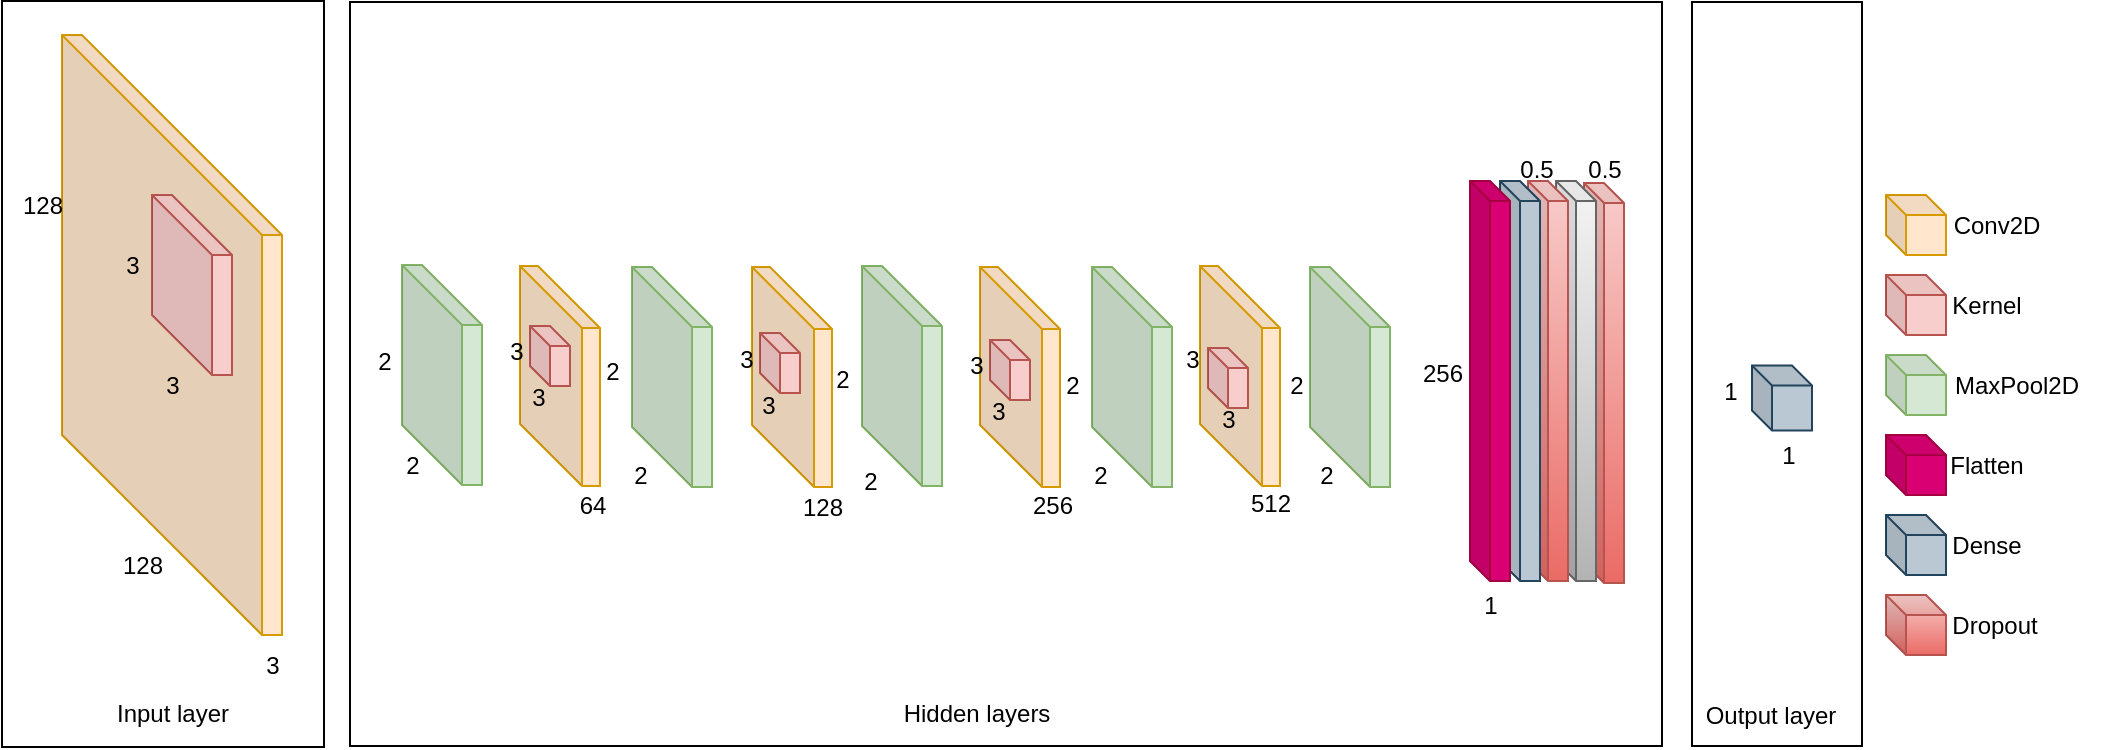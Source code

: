 <mxfile version="24.7.5">
  <diagram name="Page-1" id="CrsVlyNlqynqQEds2Bug">
    <mxGraphModel dx="309" dy="228" grid="1" gridSize="10" guides="1" tooltips="1" connect="1" arrows="1" fold="1" page="1" pageScale="1" pageWidth="850" pageHeight="1100" math="0" shadow="0">
      <root>
        <mxCell id="0" />
        <mxCell id="1" parent="0" />
        <mxCell id="4zbxxaEPVUc9FG5ekIjv-1" value="" style="rounded=0;whiteSpace=wrap;html=1;fillColor=default;" vertex="1" parent="1">
          <mxGeometry x="224" y="58" width="656" height="372" as="geometry" />
        </mxCell>
        <mxCell id="4zbxxaEPVUc9FG5ekIjv-2" value="" style="rounded=0;whiteSpace=wrap;html=1;" vertex="1" parent="1">
          <mxGeometry x="895" y="58" width="85" height="372" as="geometry" />
        </mxCell>
        <mxCell id="4zbxxaEPVUc9FG5ekIjv-3" value="" style="rounded=0;whiteSpace=wrap;html=1;" vertex="1" parent="1">
          <mxGeometry x="50" y="57.5" width="161" height="373" as="geometry" />
        </mxCell>
        <mxCell id="4zbxxaEPVUc9FG5ekIjv-5" value="" style="shape=cube;whiteSpace=wrap;html=1;boundedLbl=1;backgroundOutline=1;darkOpacity=0.05;darkOpacity2=0.1;size=31;fillColor=#ffe6cc;strokeColor=#d79b00;" vertex="1" parent="1">
          <mxGeometry x="309" y="190" width="40" height="110" as="geometry" />
        </mxCell>
        <mxCell id="4zbxxaEPVUc9FG5ekIjv-6" value="" style="shape=cube;whiteSpace=wrap;html=1;boundedLbl=1;backgroundOutline=1;darkOpacity=0.05;darkOpacity2=0.1;size=100;fillColor=#ffe6cc;strokeColor=#d79b00;" vertex="1" parent="1">
          <mxGeometry x="80" y="74.5" width="110" height="300" as="geometry" />
        </mxCell>
        <mxCell id="4zbxxaEPVUc9FG5ekIjv-7" value="128" style="text;html=1;align=center;verticalAlign=middle;resizable=0;points=[];autosize=1;strokeColor=none;fillColor=none;" vertex="1" parent="1">
          <mxGeometry x="50" y="144.5" width="40" height="30" as="geometry" />
        </mxCell>
        <mxCell id="4zbxxaEPVUc9FG5ekIjv-8" value="128" style="text;html=1;align=center;verticalAlign=middle;resizable=0;points=[];autosize=1;strokeColor=none;fillColor=none;" vertex="1" parent="1">
          <mxGeometry x="100" y="324.5" width="40" height="30" as="geometry" />
        </mxCell>
        <mxCell id="4zbxxaEPVUc9FG5ekIjv-9" value="3" style="text;html=1;align=center;verticalAlign=middle;resizable=0;points=[];autosize=1;strokeColor=none;fillColor=none;" vertex="1" parent="1">
          <mxGeometry x="170" y="374.5" width="30" height="30" as="geometry" />
        </mxCell>
        <mxCell id="4zbxxaEPVUc9FG5ekIjv-10" value="" style="shape=cube;whiteSpace=wrap;html=1;boundedLbl=1;backgroundOutline=1;darkOpacity=0.05;darkOpacity2=0.1;fillColor=#f8cecc;strokeColor=#b85450;size=30;" vertex="1" parent="1">
          <mxGeometry x="125" y="154.5" width="40" height="90" as="geometry" />
        </mxCell>
        <mxCell id="4zbxxaEPVUc9FG5ekIjv-11" value="3" style="text;html=1;align=center;verticalAlign=middle;resizable=0;points=[];autosize=1;strokeColor=none;fillColor=none;" vertex="1" parent="1">
          <mxGeometry x="120" y="234.5" width="30" height="30" as="geometry" />
        </mxCell>
        <mxCell id="4zbxxaEPVUc9FG5ekIjv-12" value="3" style="text;html=1;align=center;verticalAlign=middle;resizable=0;points=[];autosize=1;strokeColor=none;fillColor=none;" vertex="1" parent="1">
          <mxGeometry x="100" y="174.5" width="30" height="30" as="geometry" />
        </mxCell>
        <mxCell id="4zbxxaEPVUc9FG5ekIjv-13" value="" style="shape=cube;whiteSpace=wrap;html=1;boundedLbl=1;backgroundOutline=1;darkOpacity=0.05;darkOpacity2=0.1;fillColor=#d5e8d4;strokeColor=#82b366;size=30;" vertex="1" parent="1">
          <mxGeometry x="250" y="189.5" width="40" height="110" as="geometry" />
        </mxCell>
        <mxCell id="4zbxxaEPVUc9FG5ekIjv-14" value="2" style="text;html=1;align=center;verticalAlign=middle;resizable=0;points=[];autosize=1;strokeColor=none;fillColor=none;" vertex="1" parent="1">
          <mxGeometry x="226" y="223" width="30" height="30" as="geometry" />
        </mxCell>
        <mxCell id="4zbxxaEPVUc9FG5ekIjv-15" value="2" style="text;html=1;align=center;verticalAlign=middle;resizable=0;points=[];autosize=1;strokeColor=none;fillColor=none;" vertex="1" parent="1">
          <mxGeometry x="240" y="274.5" width="30" height="30" as="geometry" />
        </mxCell>
        <mxCell id="4zbxxaEPVUc9FG5ekIjv-16" value="3" style="text;html=1;align=center;verticalAlign=middle;resizable=0;points=[];autosize=1;strokeColor=none;fillColor=none;" vertex="1" parent="1">
          <mxGeometry x="303" y="241" width="30" height="30" as="geometry" />
        </mxCell>
        <mxCell id="4zbxxaEPVUc9FG5ekIjv-17" value="3" style="text;html=1;align=center;verticalAlign=middle;resizable=0;points=[];autosize=1;strokeColor=none;fillColor=none;" vertex="1" parent="1">
          <mxGeometry x="292" y="218" width="30" height="30" as="geometry" />
        </mxCell>
        <mxCell id="4zbxxaEPVUc9FG5ekIjv-18" value="64" style="text;html=1;align=center;verticalAlign=middle;resizable=0;points=[];autosize=1;strokeColor=none;fillColor=none;" vertex="1" parent="1">
          <mxGeometry x="325" y="294.5" width="40" height="30" as="geometry" />
        </mxCell>
        <mxCell id="4zbxxaEPVUc9FG5ekIjv-19" value="" style="shape=cube;whiteSpace=wrap;html=1;boundedLbl=1;backgroundOutline=1;darkOpacity=0.05;darkOpacity2=0.1;fillColor=#f8cecc;strokeColor=#b85450;size=10;" vertex="1" parent="1">
          <mxGeometry x="314" y="220" width="20" height="30" as="geometry" />
        </mxCell>
        <mxCell id="4zbxxaEPVUc9FG5ekIjv-25" value="Conv2D" style="text;html=1;align=center;verticalAlign=middle;resizable=0;points=[];autosize=1;strokeColor=none;fillColor=none;" vertex="1" parent="1">
          <mxGeometry x="1012" y="154.5" width="70" height="30" as="geometry" />
        </mxCell>
        <mxCell id="4zbxxaEPVUc9FG5ekIjv-26" value="" style="shape=cube;whiteSpace=wrap;html=1;boundedLbl=1;backgroundOutline=1;darkOpacity=0.05;darkOpacity2=0.1;size=10;fillColor=#ffe6cc;strokeColor=#d79b00;" vertex="1" parent="1">
          <mxGeometry x="992" y="154.5" width="30" height="30" as="geometry" />
        </mxCell>
        <mxCell id="4zbxxaEPVUc9FG5ekIjv-27" value="Kernel" style="text;html=1;align=center;verticalAlign=middle;resizable=0;points=[];autosize=1;strokeColor=none;fillColor=none;" vertex="1" parent="1">
          <mxGeometry x="1012" y="194.5" width="60" height="30" as="geometry" />
        </mxCell>
        <mxCell id="4zbxxaEPVUc9FG5ekIjv-28" value="" style="shape=cube;whiteSpace=wrap;html=1;boundedLbl=1;backgroundOutline=1;darkOpacity=0.05;darkOpacity2=0.1;size=10;fillColor=#f8cecc;strokeColor=#b85450;" vertex="1" parent="1">
          <mxGeometry x="992" y="194.5" width="30" height="30" as="geometry" />
        </mxCell>
        <mxCell id="4zbxxaEPVUc9FG5ekIjv-29" value="MaxPool2D" style="text;html=1;align=center;verticalAlign=middle;resizable=0;points=[];autosize=1;strokeColor=none;fillColor=none;" vertex="1" parent="1">
          <mxGeometry x="1012" y="234.5" width="90" height="30" as="geometry" />
        </mxCell>
        <mxCell id="4zbxxaEPVUc9FG5ekIjv-30" value="" style="shape=cube;whiteSpace=wrap;html=1;boundedLbl=1;backgroundOutline=1;darkOpacity=0.05;darkOpacity2=0.1;size=10;fillColor=#d5e8d4;strokeColor=#82b366;" vertex="1" parent="1">
          <mxGeometry x="992" y="234.5" width="30" height="30" as="geometry" />
        </mxCell>
        <mxCell id="4zbxxaEPVUc9FG5ekIjv-31" value="Flatten" style="text;html=1;align=center;verticalAlign=middle;resizable=0;points=[];autosize=1;strokeColor=none;fillColor=none;" vertex="1" parent="1">
          <mxGeometry x="1012" y="274.5" width="60" height="30" as="geometry" />
        </mxCell>
        <mxCell id="4zbxxaEPVUc9FG5ekIjv-32" value="" style="shape=cube;whiteSpace=wrap;html=1;boundedLbl=1;backgroundOutline=1;darkOpacity=0.05;darkOpacity2=0.1;size=10;fillColor=#d80073;fontColor=#ffffff;strokeColor=#A50040;" vertex="1" parent="1">
          <mxGeometry x="992" y="274.5" width="30" height="30" as="geometry" />
        </mxCell>
        <mxCell id="4zbxxaEPVUc9FG5ekIjv-33" value="Dense" style="text;html=1;align=center;verticalAlign=middle;resizable=0;points=[];autosize=1;strokeColor=none;fillColor=none;" vertex="1" parent="1">
          <mxGeometry x="1012" y="314.5" width="60" height="30" as="geometry" />
        </mxCell>
        <mxCell id="4zbxxaEPVUc9FG5ekIjv-34" value="" style="shape=cube;whiteSpace=wrap;html=1;boundedLbl=1;backgroundOutline=1;darkOpacity=0.05;darkOpacity2=0.1;size=10;fillColor=#bac8d3;strokeColor=#23445d;" vertex="1" parent="1">
          <mxGeometry x="992" y="314.5" width="30" height="30" as="geometry" />
        </mxCell>
        <mxCell id="4zbxxaEPVUc9FG5ekIjv-38" value="" style="shape=cube;whiteSpace=wrap;html=1;boundedLbl=1;backgroundOutline=1;darkOpacity=0.05;darkOpacity2=0.1;size=10;fillColor=#bac8d3;strokeColor=#23445d;" vertex="1" parent="1">
          <mxGeometry x="925" y="239.75" width="30" height="32.5" as="geometry" />
        </mxCell>
        <mxCell id="4zbxxaEPVUc9FG5ekIjv-39" value="1" style="text;html=1;align=center;verticalAlign=middle;resizable=0;points=[];autosize=1;strokeColor=none;fillColor=none;" vertex="1" parent="1">
          <mxGeometry x="928" y="269.5" width="30" height="30" as="geometry" />
        </mxCell>
        <mxCell id="4zbxxaEPVUc9FG5ekIjv-40" value="1" style="text;html=1;align=center;verticalAlign=middle;resizable=0;points=[];autosize=1;strokeColor=none;fillColor=none;" vertex="1" parent="1">
          <mxGeometry x="899" y="238" width="30" height="30" as="geometry" />
        </mxCell>
        <mxCell id="4zbxxaEPVUc9FG5ekIjv-43" value="Input layer" style="text;html=1;align=center;verticalAlign=middle;resizable=0;points=[];autosize=1;strokeColor=none;fillColor=none;" vertex="1" parent="1">
          <mxGeometry x="98" y="400.5" width="74" height="26" as="geometry" />
        </mxCell>
        <mxCell id="4zbxxaEPVUc9FG5ekIjv-44" value="Hidden layers" style="text;html=1;align=center;verticalAlign=middle;resizable=0;points=[];autosize=1;strokeColor=none;fillColor=none;" vertex="1" parent="1">
          <mxGeometry x="491.5" y="400.5" width="91" height="26" as="geometry" />
        </mxCell>
        <mxCell id="4zbxxaEPVUc9FG5ekIjv-45" value="Output layer" style="text;html=1;align=center;verticalAlign=middle;resizable=0;points=[];autosize=1;strokeColor=none;fillColor=none;" vertex="1" parent="1">
          <mxGeometry x="892" y="402" width="83" height="26" as="geometry" />
        </mxCell>
        <mxCell id="4zbxxaEPVUc9FG5ekIjv-51" value="2" style="text;html=1;align=center;verticalAlign=middle;resizable=0;points=[];autosize=1;strokeColor=none;fillColor=none;" vertex="1" parent="1">
          <mxGeometry x="340" y="228" width="30" height="30" as="geometry" />
        </mxCell>
        <mxCell id="4zbxxaEPVUc9FG5ekIjv-52" value="2" style="text;html=1;align=center;verticalAlign=middle;resizable=0;points=[];autosize=1;strokeColor=none;fillColor=none;" vertex="1" parent="1">
          <mxGeometry x="354" y="279.5" width="30" height="30" as="geometry" />
        </mxCell>
        <mxCell id="4zbxxaEPVUc9FG5ekIjv-53" value="" style="shape=cube;whiteSpace=wrap;html=1;boundedLbl=1;backgroundOutline=1;darkOpacity=0.05;darkOpacity2=0.1;size=31;fillColor=#ffe6cc;strokeColor=#d79b00;" vertex="1" parent="1">
          <mxGeometry x="425" y="190.5" width="40" height="110" as="geometry" />
        </mxCell>
        <mxCell id="4zbxxaEPVUc9FG5ekIjv-54" value="3" style="text;html=1;align=center;verticalAlign=middle;resizable=0;points=[];autosize=1;strokeColor=none;fillColor=none;" vertex="1" parent="1">
          <mxGeometry x="418" y="244.5" width="30" height="30" as="geometry" />
        </mxCell>
        <mxCell id="4zbxxaEPVUc9FG5ekIjv-55" value="3" style="text;html=1;align=center;verticalAlign=middle;resizable=0;points=[];autosize=1;strokeColor=none;fillColor=none;" vertex="1" parent="1">
          <mxGeometry x="407" y="221.5" width="30" height="30" as="geometry" />
        </mxCell>
        <mxCell id="4zbxxaEPVUc9FG5ekIjv-56" value="128" style="text;html=1;align=center;verticalAlign=middle;resizable=0;points=[];autosize=1;strokeColor=none;fillColor=none;" vertex="1" parent="1">
          <mxGeometry x="440" y="296" width="40" height="30" as="geometry" />
        </mxCell>
        <mxCell id="4zbxxaEPVUc9FG5ekIjv-57" value="" style="shape=cube;whiteSpace=wrap;html=1;boundedLbl=1;backgroundOutline=1;darkOpacity=0.05;darkOpacity2=0.1;fillColor=#f8cecc;strokeColor=#b85450;size=10;" vertex="1" parent="1">
          <mxGeometry x="429" y="223.5" width="20" height="30" as="geometry" />
        </mxCell>
        <mxCell id="4zbxxaEPVUc9FG5ekIjv-59" value="2" style="text;html=1;align=center;verticalAlign=middle;resizable=0;points=[];autosize=1;strokeColor=none;fillColor=none;" vertex="1" parent="1">
          <mxGeometry x="455" y="231.5" width="30" height="30" as="geometry" />
        </mxCell>
        <mxCell id="4zbxxaEPVUc9FG5ekIjv-60" value="2" style="text;html=1;align=center;verticalAlign=middle;resizable=0;points=[];autosize=1;strokeColor=none;fillColor=none;" vertex="1" parent="1">
          <mxGeometry x="469" y="283" width="30" height="30" as="geometry" />
        </mxCell>
        <mxCell id="4zbxxaEPVUc9FG5ekIjv-61" value="" style="shape=cube;whiteSpace=wrap;html=1;boundedLbl=1;backgroundOutline=1;darkOpacity=0.05;darkOpacity2=0.1;size=31;fillColor=#ffe6cc;strokeColor=#d79b00;" vertex="1" parent="1">
          <mxGeometry x="539" y="190.5" width="40" height="110" as="geometry" />
        </mxCell>
        <mxCell id="4zbxxaEPVUc9FG5ekIjv-62" value="3" style="text;html=1;align=center;verticalAlign=middle;resizable=0;points=[];autosize=1;strokeColor=none;fillColor=none;" vertex="1" parent="1">
          <mxGeometry x="533" y="248" width="30" height="30" as="geometry" />
        </mxCell>
        <mxCell id="4zbxxaEPVUc9FG5ekIjv-63" value="3" style="text;html=1;align=center;verticalAlign=middle;resizable=0;points=[];autosize=1;strokeColor=none;fillColor=none;" vertex="1" parent="1">
          <mxGeometry x="522" y="225" width="30" height="30" as="geometry" />
        </mxCell>
        <mxCell id="4zbxxaEPVUc9FG5ekIjv-64" value="256" style="text;html=1;align=center;verticalAlign=middle;resizable=0;points=[];autosize=1;strokeColor=none;fillColor=none;" vertex="1" parent="1">
          <mxGeometry x="555" y="294.5" width="40" height="30" as="geometry" />
        </mxCell>
        <mxCell id="4zbxxaEPVUc9FG5ekIjv-65" value="" style="shape=cube;whiteSpace=wrap;html=1;boundedLbl=1;backgroundOutline=1;darkOpacity=0.05;darkOpacity2=0.1;fillColor=#f8cecc;strokeColor=#b85450;size=10;" vertex="1" parent="1">
          <mxGeometry x="544" y="227" width="20" height="30" as="geometry" />
        </mxCell>
        <mxCell id="4zbxxaEPVUc9FG5ekIjv-67" value="2" style="text;html=1;align=center;verticalAlign=middle;resizable=0;points=[];autosize=1;strokeColor=none;fillColor=none;" vertex="1" parent="1">
          <mxGeometry x="570" y="235" width="30" height="30" as="geometry" />
        </mxCell>
        <mxCell id="4zbxxaEPVUc9FG5ekIjv-68" value="2" style="text;html=1;align=center;verticalAlign=middle;resizable=0;points=[];autosize=1;strokeColor=none;fillColor=none;" vertex="1" parent="1">
          <mxGeometry x="584" y="279.5" width="30" height="30" as="geometry" />
        </mxCell>
        <mxCell id="4zbxxaEPVUc9FG5ekIjv-77" value="" style="shape=cube;whiteSpace=wrap;html=1;boundedLbl=1;backgroundOutline=1;darkOpacity=0.05;darkOpacity2=0.1;size=31;fillColor=#ffe6cc;strokeColor=#d79b00;" vertex="1" parent="1">
          <mxGeometry x="649" y="190" width="40" height="110" as="geometry" />
        </mxCell>
        <mxCell id="4zbxxaEPVUc9FG5ekIjv-78" value="3" style="text;html=1;align=center;verticalAlign=middle;resizable=0;points=[];autosize=1;strokeColor=none;fillColor=none;" vertex="1" parent="1">
          <mxGeometry x="648" y="251.5" width="30" height="30" as="geometry" />
        </mxCell>
        <mxCell id="4zbxxaEPVUc9FG5ekIjv-79" value="3" style="text;html=1;align=center;verticalAlign=middle;resizable=0;points=[];autosize=1;strokeColor=none;fillColor=none;" vertex="1" parent="1">
          <mxGeometry x="630" y="221.5" width="30" height="30" as="geometry" />
        </mxCell>
        <mxCell id="4zbxxaEPVUc9FG5ekIjv-80" value="512" style="text;html=1;align=center;verticalAlign=middle;resizable=0;points=[];autosize=1;strokeColor=none;fillColor=none;" vertex="1" parent="1">
          <mxGeometry x="664" y="294" width="40" height="30" as="geometry" />
        </mxCell>
        <mxCell id="4zbxxaEPVUc9FG5ekIjv-81" value="" style="shape=cube;whiteSpace=wrap;html=1;boundedLbl=1;backgroundOutline=1;darkOpacity=0.05;darkOpacity2=0.1;fillColor=#f8cecc;strokeColor=#b85450;size=10;" vertex="1" parent="1">
          <mxGeometry x="653" y="231" width="20" height="30" as="geometry" />
        </mxCell>
        <mxCell id="4zbxxaEPVUc9FG5ekIjv-83" value="2" style="text;html=1;align=center;verticalAlign=middle;resizable=0;points=[];autosize=1;strokeColor=none;fillColor=none;" vertex="1" parent="1">
          <mxGeometry x="682" y="235" width="30" height="30" as="geometry" />
        </mxCell>
        <mxCell id="4zbxxaEPVUc9FG5ekIjv-84" value="2" style="text;html=1;align=center;verticalAlign=middle;resizable=0;points=[];autosize=1;strokeColor=none;fillColor=none;" vertex="1" parent="1">
          <mxGeometry x="697" y="280" width="30" height="30" as="geometry" />
        </mxCell>
        <mxCell id="4zbxxaEPVUc9FG5ekIjv-100" value="256" style="text;html=1;align=center;verticalAlign=middle;resizable=0;points=[];autosize=1;strokeColor=none;fillColor=none;" vertex="1" parent="1">
          <mxGeometry x="750" y="229" width="40" height="30" as="geometry" />
        </mxCell>
        <mxCell id="4zbxxaEPVUc9FG5ekIjv-105" value="" style="shape=cube;whiteSpace=wrap;html=1;boundedLbl=1;backgroundOutline=1;darkOpacity=0.05;darkOpacity2=0.1;fillColor=#d5e8d4;strokeColor=#82b366;size=30;" vertex="1" parent="1">
          <mxGeometry x="365" y="190.5" width="40" height="110" as="geometry" />
        </mxCell>
        <mxCell id="4zbxxaEPVUc9FG5ekIjv-106" value="" style="shape=cube;whiteSpace=wrap;html=1;boundedLbl=1;backgroundOutline=1;darkOpacity=0.05;darkOpacity2=0.1;fillColor=#d5e8d4;strokeColor=#82b366;size=30;" vertex="1" parent="1">
          <mxGeometry x="480" y="190" width="40" height="110" as="geometry" />
        </mxCell>
        <mxCell id="4zbxxaEPVUc9FG5ekIjv-108" value="" style="shape=cube;whiteSpace=wrap;html=1;boundedLbl=1;backgroundOutline=1;darkOpacity=0.05;darkOpacity2=0.1;fillColor=#d5e8d4;strokeColor=#82b366;size=30;" vertex="1" parent="1">
          <mxGeometry x="595" y="190.5" width="40" height="110" as="geometry" />
        </mxCell>
        <mxCell id="4zbxxaEPVUc9FG5ekIjv-109" value="" style="shape=cube;whiteSpace=wrap;html=1;boundedLbl=1;backgroundOutline=1;darkOpacity=0.05;darkOpacity2=0.1;fillColor=#d5e8d4;strokeColor=#82b366;size=30;" vertex="1" parent="1">
          <mxGeometry x="704" y="190.5" width="40" height="110" as="geometry" />
        </mxCell>
        <mxCell id="4zbxxaEPVUc9FG5ekIjv-110" value="Dropout" style="text;html=1;align=center;verticalAlign=middle;resizable=0;points=[];autosize=1;strokeColor=none;fillColor=none;" vertex="1" parent="1">
          <mxGeometry x="1011" y="354.5" width="70" height="30" as="geometry" />
        </mxCell>
        <mxCell id="4zbxxaEPVUc9FG5ekIjv-111" value="" style="shape=cube;whiteSpace=wrap;html=1;boundedLbl=1;backgroundOutline=1;darkOpacity=0.05;darkOpacity2=0.1;size=10;fillColor=#f8cecc;strokeColor=#b85450;gradientColor=#ea6b66;" vertex="1" parent="1">
          <mxGeometry x="992" y="354.5" width="30" height="30" as="geometry" />
        </mxCell>
        <mxCell id="4zbxxaEPVUc9FG5ekIjv-113" value="" style="shape=cube;whiteSpace=wrap;html=1;boundedLbl=1;backgroundOutline=1;darkOpacity=0.05;darkOpacity2=0.1;size=10;fillColor=#f8cecc;strokeColor=#b85450;gradientColor=#ea6b66;" vertex="1" parent="1">
          <mxGeometry x="841" y="148.5" width="20" height="200" as="geometry" />
        </mxCell>
        <mxCell id="4zbxxaEPVUc9FG5ekIjv-114" value="" style="shape=cube;whiteSpace=wrap;html=1;boundedLbl=1;backgroundOutline=1;darkOpacity=0.05;darkOpacity2=0.1;size=10;fillColor=#f5f5f5;strokeColor=#666666;gradientColor=#b3b3b3;" vertex="1" parent="1">
          <mxGeometry x="827" y="147.5" width="20" height="200" as="geometry" />
        </mxCell>
        <mxCell id="4zbxxaEPVUc9FG5ekIjv-115" value="" style="shape=cube;whiteSpace=wrap;html=1;boundedLbl=1;backgroundOutline=1;darkOpacity=0.05;darkOpacity2=0.1;size=10;fillColor=#f8cecc;strokeColor=#b85450;gradientColor=#ea6b66;" vertex="1" parent="1">
          <mxGeometry x="813" y="147.5" width="20" height="200" as="geometry" />
        </mxCell>
        <mxCell id="4zbxxaEPVUc9FG5ekIjv-116" value="" style="shape=cube;whiteSpace=wrap;html=1;boundedLbl=1;backgroundOutline=1;darkOpacity=0.05;darkOpacity2=0.1;size=10;fillColor=#bac8d3;strokeColor=#23445d;" vertex="1" parent="1">
          <mxGeometry x="799" y="147.5" width="20" height="200" as="geometry" />
        </mxCell>
        <mxCell id="4zbxxaEPVUc9FG5ekIjv-117" value="" style="shape=cube;whiteSpace=wrap;html=1;boundedLbl=1;backgroundOutline=1;darkOpacity=0.05;darkOpacity2=0.1;size=10;fillColor=#d80073;fontColor=#ffffff;strokeColor=#A50040;" vertex="1" parent="1">
          <mxGeometry x="784" y="147.5" width="20" height="200" as="geometry" />
        </mxCell>
        <mxCell id="4zbxxaEPVUc9FG5ekIjv-118" value="1" style="text;html=1;align=center;verticalAlign=middle;resizable=0;points=[];autosize=1;strokeColor=none;fillColor=none;" vertex="1" parent="1">
          <mxGeometry x="779" y="344.5" width="30" height="30" as="geometry" />
        </mxCell>
        <mxCell id="4zbxxaEPVUc9FG5ekIjv-119" value="0.5" style="text;html=1;align=center;verticalAlign=middle;resizable=0;points=[];autosize=1;strokeColor=none;fillColor=none;" vertex="1" parent="1">
          <mxGeometry x="833" y="128.5" width="35" height="26" as="geometry" />
        </mxCell>
        <mxCell id="4zbxxaEPVUc9FG5ekIjv-120" value="0.5" style="text;html=1;align=center;verticalAlign=middle;resizable=0;points=[];autosize=1;strokeColor=none;fillColor=none;" vertex="1" parent="1">
          <mxGeometry x="799" y="128.5" width="35" height="26" as="geometry" />
        </mxCell>
      </root>
    </mxGraphModel>
  </diagram>
</mxfile>
